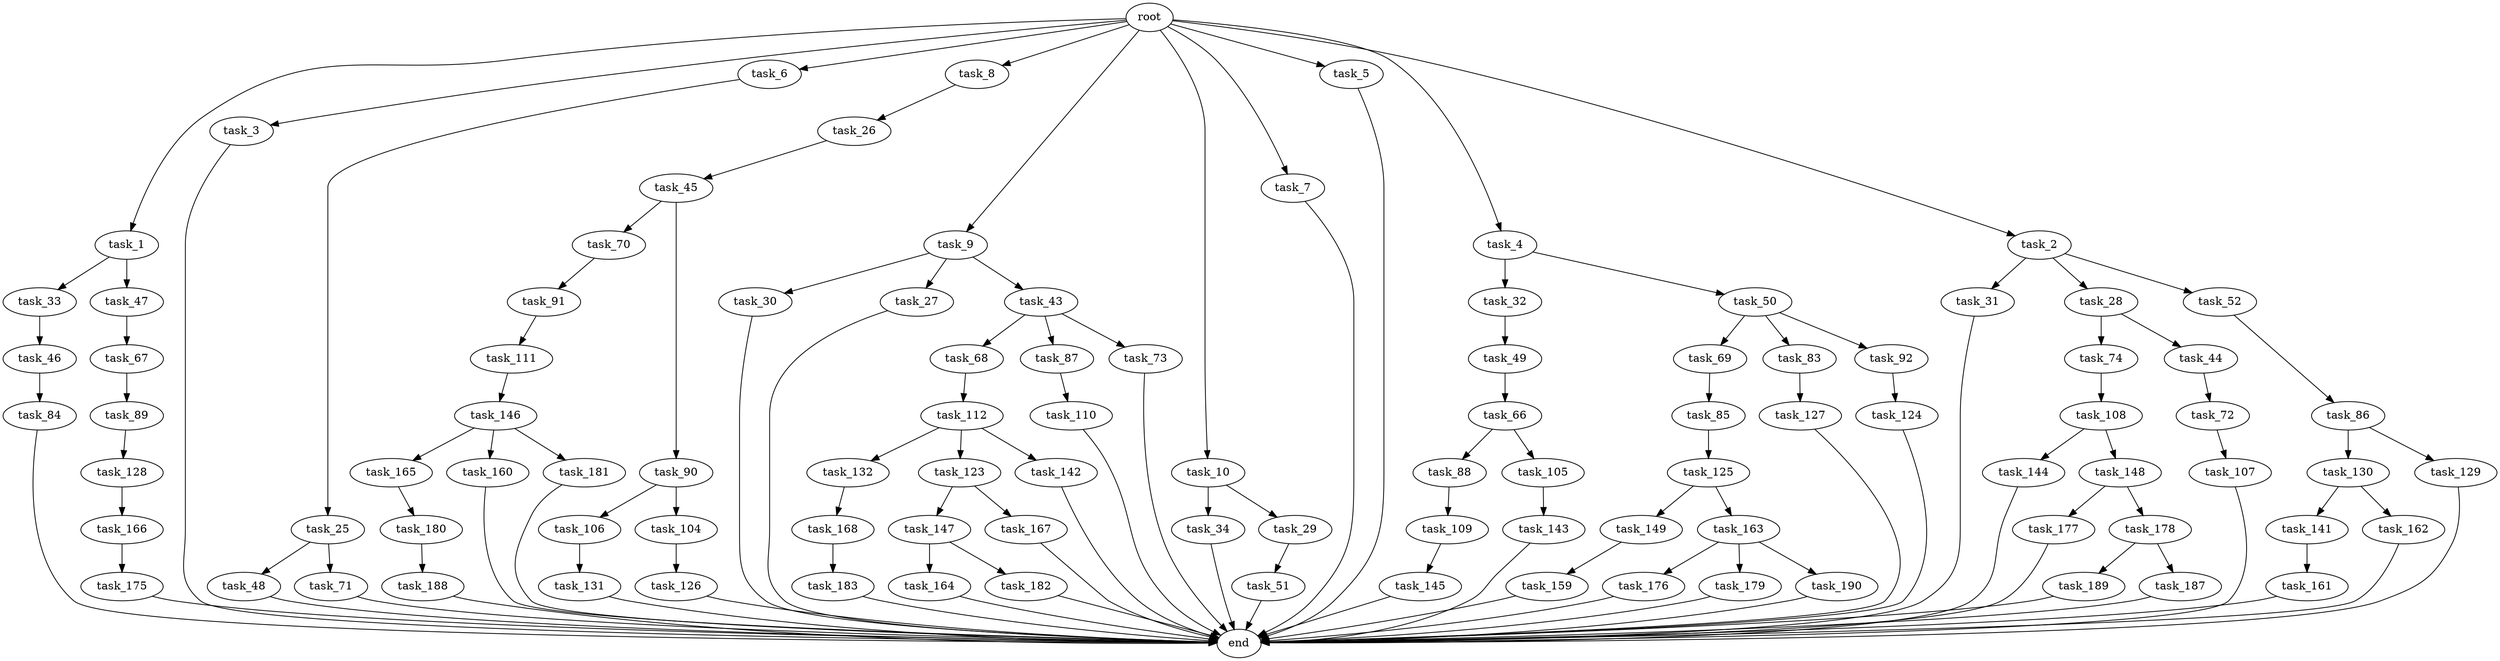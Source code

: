 digraph G {
  task_110 [size="420906795008.000000"];
  task_31 [size="77309411328.000000"];
  task_33 [size="695784701952.000000"];
  task_147 [size="77309411328.000000"];
  task_47 [size="695784701952.000000"];
  task_112 [size="695784701952.000000"];
  task_167 [size="77309411328.000000"];
  task_106 [size="137438953472.000000"];
  task_177 [size="420906795008.000000"];
  task_132 [size="549755813888.000000"];
  task_165 [size="858993459200.000000"];
  task_32 [size="137438953472.000000"];
  task_159 [size="77309411328.000000"];
  task_123 [size="549755813888.000000"];
  task_30 [size="309237645312.000000"];
  task_111 [size="137438953472.000000"];
  end [size="0.000000"];
  task_27 [size="309237645312.000000"];
  task_164 [size="549755813888.000000"];
  task_74 [size="34359738368.000000"];
  task_104 [size="137438953472.000000"];
  task_143 [size="309237645312.000000"];
  task_70 [size="34359738368.000000"];
  task_1 [size="1024.000000"];
  task_66 [size="77309411328.000000"];
  task_3 [size="1024.000000"];
  task_6 [size="1024.000000"];
  task_161 [size="695784701952.000000"];
  task_85 [size="214748364800.000000"];
  task_160 [size="858993459200.000000"];
  task_26 [size="34359738368.000000"];
  task_131 [size="77309411328.000000"];
  task_8 [size="1024.000000"];
  task_141 [size="695784701952.000000"];
  task_25 [size="309237645312.000000"];
  task_145 [size="858993459200.000000"];
  task_166 [size="137438953472.000000"];
  task_183 [size="309237645312.000000"];
  task_188 [size="77309411328.000000"];
  task_51 [size="137438953472.000000"];
  task_146 [size="34359738368.000000"];
  task_34 [size="695784701952.000000"];
  task_9 [size="1024.000000"];
  task_68 [size="858993459200.000000"];
  task_175 [size="137438953472.000000"];
  task_67 [size="137438953472.000000"];
  task_29 [size="695784701952.000000"];
  task_182 [size="549755813888.000000"];
  task_176 [size="309237645312.000000"];
  task_179 [size="309237645312.000000"];
  task_89 [size="858993459200.000000"];
  task_144 [size="549755813888.000000"];
  task_180 [size="34359738368.000000"];
  task_108 [size="309237645312.000000"];
  task_130 [size="549755813888.000000"];
  task_10 [size="1024.000000"];
  task_69 [size="214748364800.000000"];
  task_46 [size="695784701952.000000"];
  task_90 [size="34359738368.000000"];
  task_149 [size="309237645312.000000"];
  task_91 [size="77309411328.000000"];
  task_125 [size="214748364800.000000"];
  task_189 [size="214748364800.000000"];
  task_129 [size="549755813888.000000"];
  task_187 [size="214748364800.000000"];
  task_107 [size="137438953472.000000"];
  task_84 [size="34359738368.000000"];
  task_88 [size="309237645312.000000"];
  task_83 [size="214748364800.000000"];
  task_126 [size="34359738368.000000"];
  task_7 [size="1024.000000"];
  task_50 [size="137438953472.000000"];
  task_28 [size="77309411328.000000"];
  task_48 [size="77309411328.000000"];
  task_45 [size="34359738368.000000"];
  task_5 [size="1024.000000"];
  task_128 [size="858993459200.000000"];
  root [size="0.000000"];
  task_49 [size="214748364800.000000"];
  task_127 [size="137438953472.000000"];
  task_124 [size="77309411328.000000"];
  task_86 [size="549755813888.000000"];
  task_92 [size="214748364800.000000"];
  task_72 [size="695784701952.000000"];
  task_44 [size="34359738368.000000"];
  task_163 [size="309237645312.000000"];
  task_142 [size="549755813888.000000"];
  task_181 [size="858993459200.000000"];
  task_148 [size="549755813888.000000"];
  task_87 [size="858993459200.000000"];
  task_52 [size="77309411328.000000"];
  task_73 [size="858993459200.000000"];
  task_105 [size="309237645312.000000"];
  task_4 [size="1024.000000"];
  task_190 [size="309237645312.000000"];
  task_109 [size="309237645312.000000"];
  task_168 [size="214748364800.000000"];
  task_71 [size="77309411328.000000"];
  task_2 [size="1024.000000"];
  task_178 [size="420906795008.000000"];
  task_162 [size="695784701952.000000"];
  task_43 [size="309237645312.000000"];

  task_110 -> end [size="1.000000"];
  task_31 -> end [size="1.000000"];
  task_33 -> task_46 [size="679477248.000000"];
  task_147 -> task_182 [size="536870912.000000"];
  task_147 -> task_164 [size="536870912.000000"];
  task_47 -> task_67 [size="134217728.000000"];
  task_112 -> task_142 [size="536870912.000000"];
  task_112 -> task_132 [size="536870912.000000"];
  task_112 -> task_123 [size="536870912.000000"];
  task_167 -> end [size="1.000000"];
  task_106 -> task_131 [size="75497472.000000"];
  task_177 -> end [size="1.000000"];
  task_132 -> task_168 [size="209715200.000000"];
  task_165 -> task_180 [size="33554432.000000"];
  task_32 -> task_49 [size="209715200.000000"];
  task_159 -> end [size="1.000000"];
  task_123 -> task_147 [size="75497472.000000"];
  task_123 -> task_167 [size="75497472.000000"];
  task_30 -> end [size="1.000000"];
  task_111 -> task_146 [size="33554432.000000"];
  task_27 -> end [size="1.000000"];
  task_164 -> end [size="1.000000"];
  task_74 -> task_108 [size="301989888.000000"];
  task_104 -> task_126 [size="33554432.000000"];
  task_143 -> end [size="1.000000"];
  task_70 -> task_91 [size="75497472.000000"];
  task_1 -> task_33 [size="679477248.000000"];
  task_1 -> task_47 [size="679477248.000000"];
  task_66 -> task_88 [size="301989888.000000"];
  task_66 -> task_105 [size="301989888.000000"];
  task_3 -> end [size="1.000000"];
  task_6 -> task_25 [size="301989888.000000"];
  task_161 -> end [size="1.000000"];
  task_85 -> task_125 [size="209715200.000000"];
  task_160 -> end [size="1.000000"];
  task_26 -> task_45 [size="33554432.000000"];
  task_131 -> end [size="1.000000"];
  task_8 -> task_26 [size="33554432.000000"];
  task_141 -> task_161 [size="679477248.000000"];
  task_25 -> task_48 [size="75497472.000000"];
  task_25 -> task_71 [size="75497472.000000"];
  task_145 -> end [size="1.000000"];
  task_166 -> task_175 [size="134217728.000000"];
  task_183 -> end [size="1.000000"];
  task_188 -> end [size="1.000000"];
  task_51 -> end [size="1.000000"];
  task_146 -> task_165 [size="838860800.000000"];
  task_146 -> task_160 [size="838860800.000000"];
  task_146 -> task_181 [size="838860800.000000"];
  task_34 -> end [size="1.000000"];
  task_9 -> task_30 [size="301989888.000000"];
  task_9 -> task_27 [size="301989888.000000"];
  task_9 -> task_43 [size="301989888.000000"];
  task_68 -> task_112 [size="679477248.000000"];
  task_175 -> end [size="1.000000"];
  task_67 -> task_89 [size="838860800.000000"];
  task_29 -> task_51 [size="134217728.000000"];
  task_182 -> end [size="1.000000"];
  task_176 -> end [size="1.000000"];
  task_179 -> end [size="1.000000"];
  task_89 -> task_128 [size="838860800.000000"];
  task_144 -> end [size="1.000000"];
  task_180 -> task_188 [size="75497472.000000"];
  task_108 -> task_144 [size="536870912.000000"];
  task_108 -> task_148 [size="536870912.000000"];
  task_130 -> task_141 [size="679477248.000000"];
  task_130 -> task_162 [size="679477248.000000"];
  task_10 -> task_34 [size="679477248.000000"];
  task_10 -> task_29 [size="679477248.000000"];
  task_69 -> task_85 [size="209715200.000000"];
  task_46 -> task_84 [size="33554432.000000"];
  task_90 -> task_106 [size="134217728.000000"];
  task_90 -> task_104 [size="134217728.000000"];
  task_149 -> task_159 [size="75497472.000000"];
  task_91 -> task_111 [size="134217728.000000"];
  task_125 -> task_163 [size="301989888.000000"];
  task_125 -> task_149 [size="301989888.000000"];
  task_189 -> end [size="1.000000"];
  task_129 -> end [size="1.000000"];
  task_187 -> end [size="1.000000"];
  task_107 -> end [size="1.000000"];
  task_84 -> end [size="1.000000"];
  task_88 -> task_109 [size="301989888.000000"];
  task_83 -> task_127 [size="134217728.000000"];
  task_126 -> end [size="1.000000"];
  task_7 -> end [size="1.000000"];
  task_50 -> task_83 [size="209715200.000000"];
  task_50 -> task_69 [size="209715200.000000"];
  task_50 -> task_92 [size="209715200.000000"];
  task_28 -> task_44 [size="33554432.000000"];
  task_28 -> task_74 [size="33554432.000000"];
  task_48 -> end [size="1.000000"];
  task_45 -> task_90 [size="33554432.000000"];
  task_45 -> task_70 [size="33554432.000000"];
  task_5 -> end [size="1.000000"];
  task_128 -> task_166 [size="134217728.000000"];
  root -> task_9 [size="1.000000"];
  root -> task_5 [size="1.000000"];
  root -> task_7 [size="1.000000"];
  root -> task_10 [size="1.000000"];
  root -> task_2 [size="1.000000"];
  root -> task_1 [size="1.000000"];
  root -> task_8 [size="1.000000"];
  root -> task_4 [size="1.000000"];
  root -> task_3 [size="1.000000"];
  root -> task_6 [size="1.000000"];
  task_49 -> task_66 [size="75497472.000000"];
  task_127 -> end [size="1.000000"];
  task_124 -> end [size="1.000000"];
  task_86 -> task_129 [size="536870912.000000"];
  task_86 -> task_130 [size="536870912.000000"];
  task_92 -> task_124 [size="75497472.000000"];
  task_72 -> task_107 [size="134217728.000000"];
  task_44 -> task_72 [size="679477248.000000"];
  task_163 -> task_190 [size="301989888.000000"];
  task_163 -> task_176 [size="301989888.000000"];
  task_163 -> task_179 [size="301989888.000000"];
  task_142 -> end [size="1.000000"];
  task_181 -> end [size="1.000000"];
  task_148 -> task_177 [size="411041792.000000"];
  task_148 -> task_178 [size="411041792.000000"];
  task_87 -> task_110 [size="411041792.000000"];
  task_52 -> task_86 [size="536870912.000000"];
  task_73 -> end [size="1.000000"];
  task_105 -> task_143 [size="301989888.000000"];
  task_4 -> task_50 [size="134217728.000000"];
  task_4 -> task_32 [size="134217728.000000"];
  task_190 -> end [size="1.000000"];
  task_109 -> task_145 [size="838860800.000000"];
  task_168 -> task_183 [size="301989888.000000"];
  task_71 -> end [size="1.000000"];
  task_2 -> task_31 [size="75497472.000000"];
  task_2 -> task_28 [size="75497472.000000"];
  task_2 -> task_52 [size="75497472.000000"];
  task_178 -> task_189 [size="209715200.000000"];
  task_178 -> task_187 [size="209715200.000000"];
  task_162 -> end [size="1.000000"];
  task_43 -> task_73 [size="838860800.000000"];
  task_43 -> task_68 [size="838860800.000000"];
  task_43 -> task_87 [size="838860800.000000"];
}

